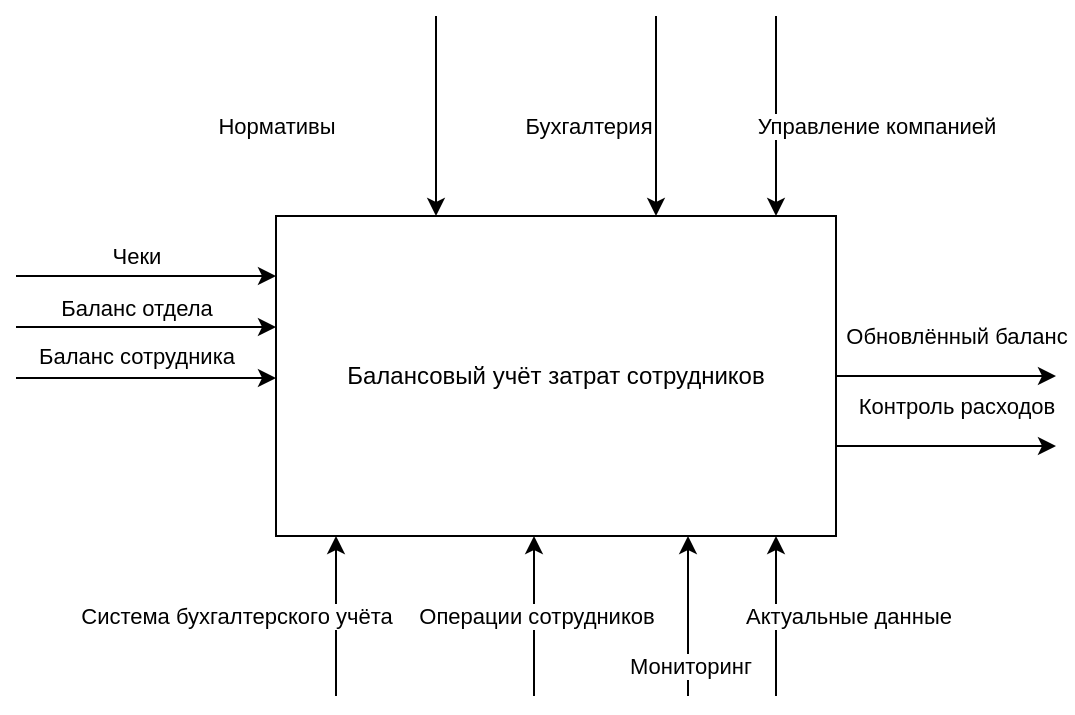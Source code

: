 <mxfile version="20.0.1" type="device"><diagram id="Wp70tFpYx9tBq_sGVqZO" name="Page-1"><mxGraphModel dx="1315" dy="652" grid="1" gridSize="10" guides="1" tooltips="1" connect="1" arrows="1" fold="1" page="1" pageScale="1" pageWidth="827" pageHeight="1169" math="0" shadow="0"><root><mxCell id="0"/><mxCell id="1" parent="0"/><mxCell id="wHA9htXzQ6TT7dvacv06-1" value="Балансовый учёт затрат сотрудников" style="rounded=0;whiteSpace=wrap;html=1;" vertex="1" parent="1"><mxGeometry x="284" y="515" width="280" height="160" as="geometry"/></mxCell><mxCell id="wHA9htXzQ6TT7dvacv06-2" value="" style="endArrow=classic;html=1;rounded=0;" edge="1" parent="1" source="wHA9htXzQ6TT7dvacv06-1"><mxGeometry width="50" height="50" relative="1" as="geometry"><mxPoint x="604" y="620" as="sourcePoint"/><mxPoint x="674" y="595" as="targetPoint"/></mxGeometry></mxCell><mxCell id="wHA9htXzQ6TT7dvacv06-3" value="Обновлённый баланс" style="edgeLabel;html=1;align=center;verticalAlign=middle;resizable=0;points=[];" vertex="1" connectable="0" parent="wHA9htXzQ6TT7dvacv06-2"><mxGeometry x="-0.327" y="1" relative="1" as="geometry"><mxPoint x="23" y="-19" as="offset"/></mxGeometry></mxCell><mxCell id="wHA9htXzQ6TT7dvacv06-4" value="" style="endArrow=classic;html=1;rounded=0;" edge="1" parent="1"><mxGeometry width="50" height="50" relative="1" as="geometry"><mxPoint x="364" y="415" as="sourcePoint"/><mxPoint x="364" y="515" as="targetPoint"/><Array as="points"/></mxGeometry></mxCell><mxCell id="wHA9htXzQ6TT7dvacv06-5" value="Нормативы" style="edgeLabel;html=1;align=center;verticalAlign=middle;resizable=0;points=[];" vertex="1" connectable="0" parent="wHA9htXzQ6TT7dvacv06-4"><mxGeometry x="-0.731" y="-4" relative="1" as="geometry"><mxPoint x="-76" y="41" as="offset"/></mxGeometry></mxCell><mxCell id="wHA9htXzQ6TT7dvacv06-9" value="" style="endArrow=classic;html=1;rounded=0;entryX=0;entryY=0.75;entryDx=0;entryDy=0;" edge="1" parent="1"><mxGeometry width="50" height="50" relative="1" as="geometry"><mxPoint x="154" y="570.52" as="sourcePoint"/><mxPoint x="284" y="570.52" as="targetPoint"/></mxGeometry></mxCell><mxCell id="wHA9htXzQ6TT7dvacv06-10" value="Баланс отдела" style="edgeLabel;html=1;align=center;verticalAlign=middle;resizable=0;points=[];" vertex="1" connectable="0" parent="wHA9htXzQ6TT7dvacv06-9"><mxGeometry x="-0.538" y="-1" relative="1" as="geometry"><mxPoint x="30" y="-11" as="offset"/></mxGeometry></mxCell><mxCell id="wHA9htXzQ6TT7dvacv06-12" value="" style="endArrow=classic;html=1;rounded=0;entryX=0;entryY=0.75;entryDx=0;entryDy=0;" edge="1" parent="1"><mxGeometry width="50" height="50" relative="1" as="geometry"><mxPoint x="154" y="545" as="sourcePoint"/><mxPoint x="284" y="545.0" as="targetPoint"/></mxGeometry></mxCell><mxCell id="wHA9htXzQ6TT7dvacv06-13" value="Чеки" style="edgeLabel;html=1;align=center;verticalAlign=middle;resizable=0;points=[];" vertex="1" connectable="0" parent="wHA9htXzQ6TT7dvacv06-12"><mxGeometry x="-0.169" y="1" relative="1" as="geometry"><mxPoint x="6" y="-9" as="offset"/></mxGeometry></mxCell><mxCell id="wHA9htXzQ6TT7dvacv06-14" value="" style="endArrow=classic;html=1;rounded=0;" edge="1" parent="1"><mxGeometry width="50" height="50" relative="1" as="geometry"><mxPoint x="474" y="415" as="sourcePoint"/><mxPoint x="474" y="515" as="targetPoint"/><Array as="points"/></mxGeometry></mxCell><mxCell id="wHA9htXzQ6TT7dvacv06-15" value="Бухгалтерия" style="edgeLabel;html=1;align=center;verticalAlign=middle;resizable=0;points=[];" vertex="1" connectable="0" parent="wHA9htXzQ6TT7dvacv06-14"><mxGeometry x="-0.731" y="-4" relative="1" as="geometry"><mxPoint x="-30" y="41" as="offset"/></mxGeometry></mxCell><mxCell id="wHA9htXzQ6TT7dvacv06-16" value="" style="endArrow=classic;html=1;rounded=0;" edge="1" parent="1"><mxGeometry width="50" height="50" relative="1" as="geometry"><mxPoint x="314" y="755" as="sourcePoint"/><mxPoint x="314" y="675" as="targetPoint"/></mxGeometry></mxCell><mxCell id="wHA9htXzQ6TT7dvacv06-17" value="Система бухгалтерского учёта" style="edgeLabel;html=1;align=center;verticalAlign=middle;resizable=0;points=[];" vertex="1" connectable="0" parent="wHA9htXzQ6TT7dvacv06-16"><mxGeometry x="0.305" y="-1" relative="1" as="geometry"><mxPoint x="-51" y="12" as="offset"/></mxGeometry></mxCell><mxCell id="wHA9htXzQ6TT7dvacv06-18" value="" style="endArrow=classic;html=1;rounded=0;" edge="1" parent="1"><mxGeometry width="50" height="50" relative="1" as="geometry"><mxPoint x="534" y="755" as="sourcePoint"/><mxPoint x="534" y="675" as="targetPoint"/></mxGeometry></mxCell><mxCell id="wHA9htXzQ6TT7dvacv06-19" value="Актуальные данные" style="edgeLabel;html=1;align=center;verticalAlign=middle;resizable=0;points=[];" vertex="1" connectable="0" parent="wHA9htXzQ6TT7dvacv06-18"><mxGeometry x="-0.523" y="1" relative="1" as="geometry"><mxPoint x="37" y="-21" as="offset"/></mxGeometry></mxCell><mxCell id="wHA9htXzQ6TT7dvacv06-20" value="" style="endArrow=classic;html=1;rounded=0;" edge="1" parent="1"><mxGeometry width="50" height="50" relative="1" as="geometry"><mxPoint x="534" y="415" as="sourcePoint"/><mxPoint x="534" y="515" as="targetPoint"/></mxGeometry></mxCell><mxCell id="wHA9htXzQ6TT7dvacv06-21" value="Управление компанией" style="edgeLabel;html=1;align=center;verticalAlign=middle;resizable=0;points=[];" vertex="1" connectable="0" parent="wHA9htXzQ6TT7dvacv06-20"><mxGeometry x="-0.337" relative="1" as="geometry"><mxPoint x="50" y="22" as="offset"/></mxGeometry></mxCell><mxCell id="wHA9htXzQ6TT7dvacv06-30" value="" style="endArrow=classic;html=1;rounded=0;entryX=0;entryY=0.75;entryDx=0;entryDy=0;" edge="1" parent="1"><mxGeometry width="50" height="50" relative="1" as="geometry"><mxPoint x="154" y="596" as="sourcePoint"/><mxPoint x="284" y="596" as="targetPoint"/></mxGeometry></mxCell><mxCell id="wHA9htXzQ6TT7dvacv06-31" value="Баланс сотрудника" style="edgeLabel;html=1;align=center;verticalAlign=middle;resizable=0;points=[];" vertex="1" connectable="0" parent="wHA9htXzQ6TT7dvacv06-30"><mxGeometry x="-0.538" y="-1" relative="1" as="geometry"><mxPoint x="30" y="-12" as="offset"/></mxGeometry></mxCell><mxCell id="wHA9htXzQ6TT7dvacv06-32" value="" style="endArrow=classic;html=1;rounded=0;" edge="1" parent="1"><mxGeometry width="50" height="50" relative="1" as="geometry"><mxPoint x="564" y="630" as="sourcePoint"/><mxPoint x="674" y="630" as="targetPoint"/></mxGeometry></mxCell><mxCell id="wHA9htXzQ6TT7dvacv06-33" value="Контроль расходов" style="edgeLabel;html=1;align=center;verticalAlign=middle;resizable=0;points=[];" vertex="1" connectable="0" parent="wHA9htXzQ6TT7dvacv06-32"><mxGeometry x="-0.327" y="1" relative="1" as="geometry"><mxPoint x="23" y="-19" as="offset"/></mxGeometry></mxCell><mxCell id="wHA9htXzQ6TT7dvacv06-34" value="" style="endArrow=classic;html=1;rounded=0;" edge="1" parent="1"><mxGeometry width="50" height="50" relative="1" as="geometry"><mxPoint x="413" y="755" as="sourcePoint"/><mxPoint x="413" y="675" as="targetPoint"/></mxGeometry></mxCell><mxCell id="wHA9htXzQ6TT7dvacv06-35" value="Операции сотрудников" style="edgeLabel;html=1;align=center;verticalAlign=middle;resizable=0;points=[];" vertex="1" connectable="0" parent="wHA9htXzQ6TT7dvacv06-34"><mxGeometry x="-0.523" y="1" relative="1" as="geometry"><mxPoint x="2" y="-21" as="offset"/></mxGeometry></mxCell><mxCell id="wHA9htXzQ6TT7dvacv06-36" value="" style="endArrow=classic;html=1;rounded=0;" edge="1" parent="1"><mxGeometry width="50" height="50" relative="1" as="geometry"><mxPoint x="490" y="755" as="sourcePoint"/><mxPoint x="490" y="675" as="targetPoint"/></mxGeometry></mxCell><mxCell id="wHA9htXzQ6TT7dvacv06-37" value="Мониторинг" style="edgeLabel;html=1;align=center;verticalAlign=middle;resizable=0;points=[];" vertex="1" connectable="0" parent="wHA9htXzQ6TT7dvacv06-36"><mxGeometry x="-0.523" y="1" relative="1" as="geometry"><mxPoint x="2" y="4" as="offset"/></mxGeometry></mxCell></root></mxGraphModel></diagram></mxfile>